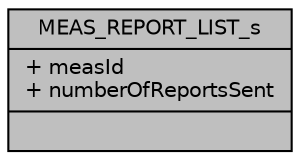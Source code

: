 digraph "MEAS_REPORT_LIST_s"
{
 // LATEX_PDF_SIZE
  edge [fontname="Helvetica",fontsize="10",labelfontname="Helvetica",labelfontsize="10"];
  node [fontname="Helvetica",fontsize="10",shape=record];
  Node1 [label="{MEAS_REPORT_LIST_s\n|+ measId\l+ numberOfReportsSent\l|}",height=0.2,width=0.4,color="black", fillcolor="grey75", style="filled", fontcolor="black",tooltip=" "];
}

